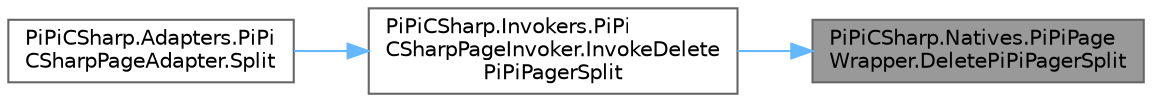 digraph "PiPiCSharp.Natives.PiPiPageWrapper.DeletePiPiPagerSplit"
{
 // LATEX_PDF_SIZE
  bgcolor="transparent";
  edge [fontname=Helvetica,fontsize=10,labelfontname=Helvetica,labelfontsize=10];
  node [fontname=Helvetica,fontsize=10,shape=box,height=0.2,width=0.4];
  rankdir="RL";
  Node1 [id="Node000001",label="PiPiCSharp.Natives.PiPiPage\lWrapper.DeletePiPiPagerSplit",height=0.2,width=0.4,color="gray40", fillcolor="grey60", style="filled", fontcolor="black",tooltip="Invoke c++ PiPiPager release split."];
  Node1 -> Node2 [id="edge1_Node000001_Node000002",dir="back",color="steelblue1",style="solid",tooltip=" "];
  Node2 [id="Node000002",label="PiPiCSharp.Invokers.PiPi\lCSharpPageInvoker.InvokeDelete\lPiPiPagerSplit",height=0.2,width=0.4,color="grey40", fillcolor="white", style="filled",URL="$class_pi_pi_c_sharp_1_1_invokers_1_1_pi_pi_c_sharp_page_invoker.html#a7c4aad317fa997f05a66caeee3f9734d",tooltip="Invoke PiPiPageWrapper DeletePiPiPagerSplit."];
  Node2 -> Node3 [id="edge2_Node000002_Node000003",dir="back",color="steelblue1",style="solid",tooltip=" "];
  Node3 [id="Node000003",label="PiPiCSharp.Adapters.PiPi\lCSharpPageAdapter.Split",height=0.2,width=0.4,color="grey40", fillcolor="white", style="filled",URL="$class_pi_pi_c_sharp_1_1_adapters_1_1_pi_pi_c_sharp_page_adapter.html#a29845546bf62a661376a9b95fb995dca",tooltip="Split PDF."];
}
